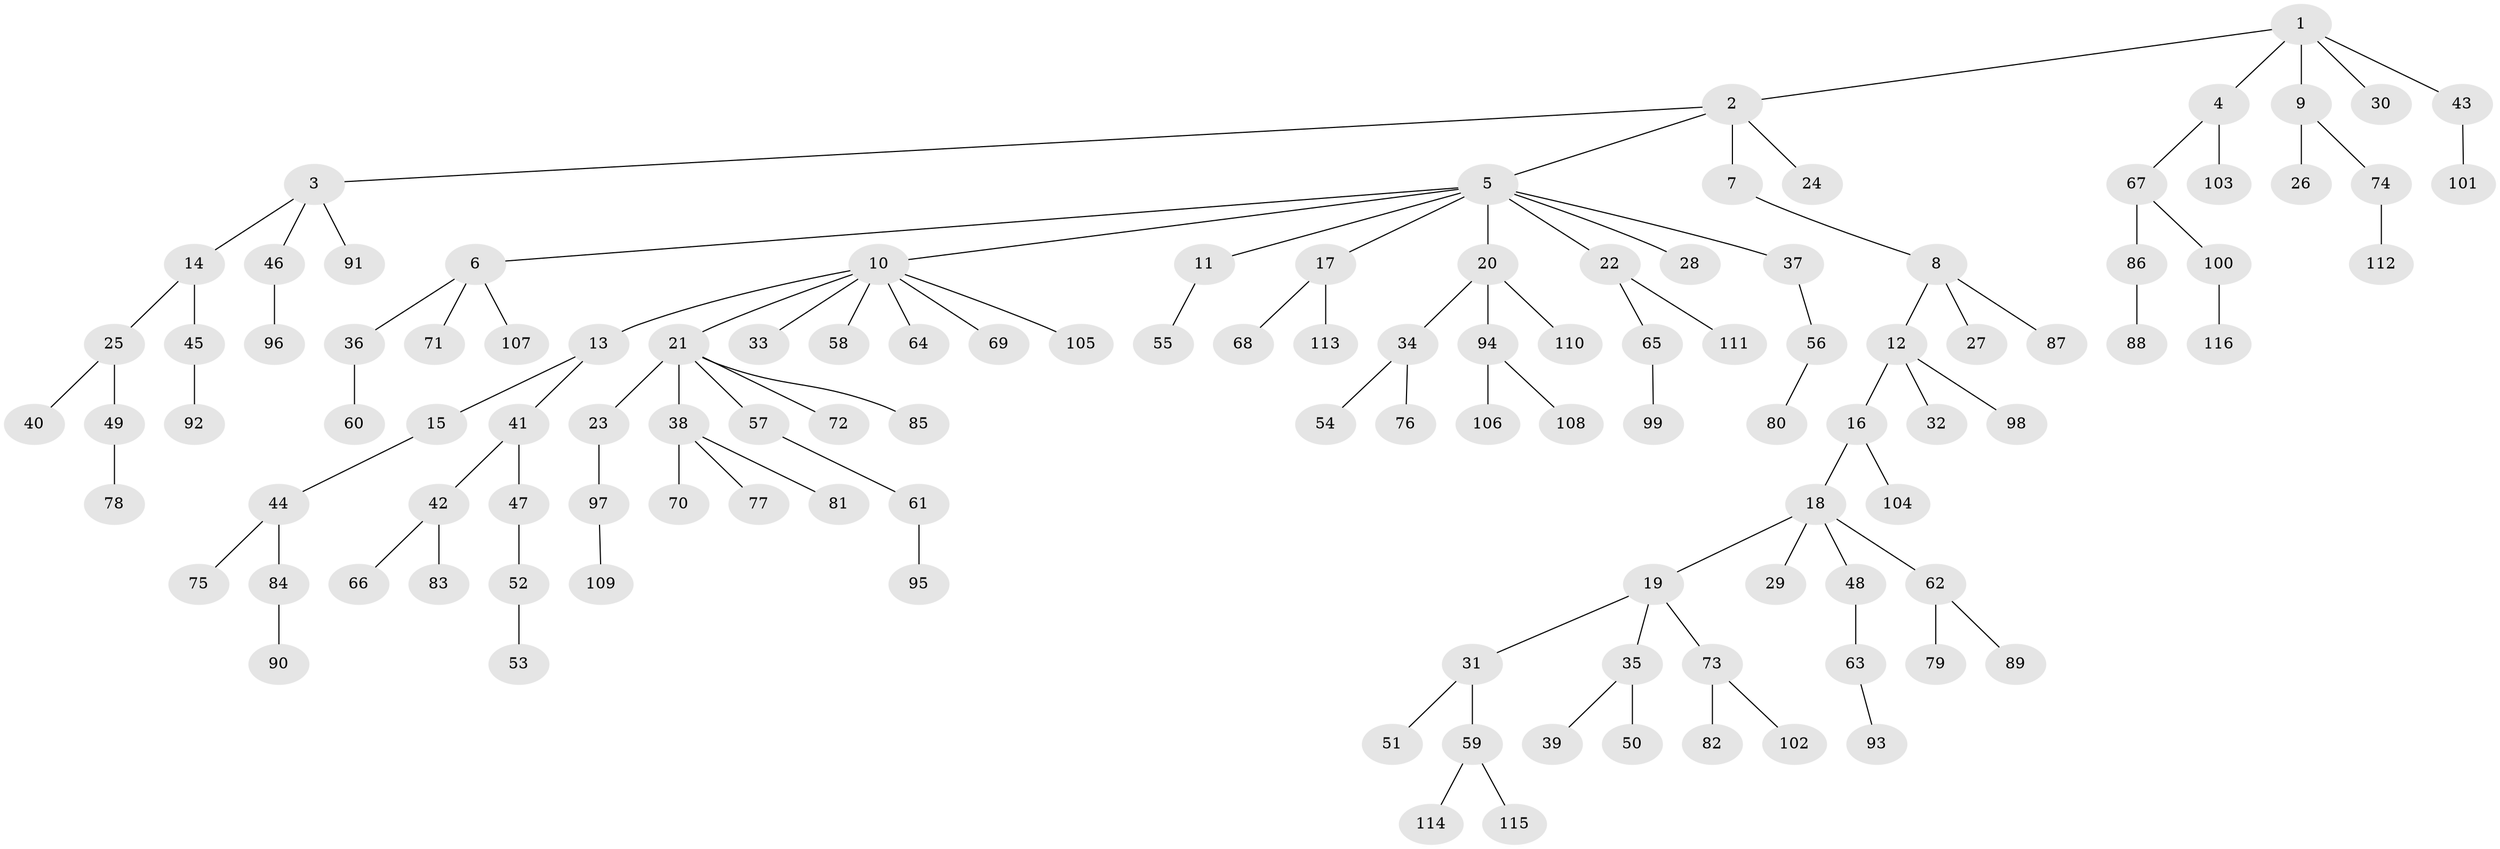 // Generated by graph-tools (version 1.1) at 2025/36/03/09/25 02:36:39]
// undirected, 116 vertices, 115 edges
graph export_dot {
graph [start="1"]
  node [color=gray90,style=filled];
  1;
  2;
  3;
  4;
  5;
  6;
  7;
  8;
  9;
  10;
  11;
  12;
  13;
  14;
  15;
  16;
  17;
  18;
  19;
  20;
  21;
  22;
  23;
  24;
  25;
  26;
  27;
  28;
  29;
  30;
  31;
  32;
  33;
  34;
  35;
  36;
  37;
  38;
  39;
  40;
  41;
  42;
  43;
  44;
  45;
  46;
  47;
  48;
  49;
  50;
  51;
  52;
  53;
  54;
  55;
  56;
  57;
  58;
  59;
  60;
  61;
  62;
  63;
  64;
  65;
  66;
  67;
  68;
  69;
  70;
  71;
  72;
  73;
  74;
  75;
  76;
  77;
  78;
  79;
  80;
  81;
  82;
  83;
  84;
  85;
  86;
  87;
  88;
  89;
  90;
  91;
  92;
  93;
  94;
  95;
  96;
  97;
  98;
  99;
  100;
  101;
  102;
  103;
  104;
  105;
  106;
  107;
  108;
  109;
  110;
  111;
  112;
  113;
  114;
  115;
  116;
  1 -- 2;
  1 -- 4;
  1 -- 9;
  1 -- 30;
  1 -- 43;
  2 -- 3;
  2 -- 5;
  2 -- 7;
  2 -- 24;
  3 -- 14;
  3 -- 46;
  3 -- 91;
  4 -- 67;
  4 -- 103;
  5 -- 6;
  5 -- 10;
  5 -- 11;
  5 -- 17;
  5 -- 20;
  5 -- 22;
  5 -- 28;
  5 -- 37;
  6 -- 36;
  6 -- 71;
  6 -- 107;
  7 -- 8;
  8 -- 12;
  8 -- 27;
  8 -- 87;
  9 -- 26;
  9 -- 74;
  10 -- 13;
  10 -- 21;
  10 -- 33;
  10 -- 58;
  10 -- 64;
  10 -- 69;
  10 -- 105;
  11 -- 55;
  12 -- 16;
  12 -- 32;
  12 -- 98;
  13 -- 15;
  13 -- 41;
  14 -- 25;
  14 -- 45;
  15 -- 44;
  16 -- 18;
  16 -- 104;
  17 -- 68;
  17 -- 113;
  18 -- 19;
  18 -- 29;
  18 -- 48;
  18 -- 62;
  19 -- 31;
  19 -- 35;
  19 -- 73;
  20 -- 34;
  20 -- 94;
  20 -- 110;
  21 -- 23;
  21 -- 38;
  21 -- 57;
  21 -- 72;
  21 -- 85;
  22 -- 65;
  22 -- 111;
  23 -- 97;
  25 -- 40;
  25 -- 49;
  31 -- 51;
  31 -- 59;
  34 -- 54;
  34 -- 76;
  35 -- 39;
  35 -- 50;
  36 -- 60;
  37 -- 56;
  38 -- 70;
  38 -- 77;
  38 -- 81;
  41 -- 42;
  41 -- 47;
  42 -- 66;
  42 -- 83;
  43 -- 101;
  44 -- 75;
  44 -- 84;
  45 -- 92;
  46 -- 96;
  47 -- 52;
  48 -- 63;
  49 -- 78;
  52 -- 53;
  56 -- 80;
  57 -- 61;
  59 -- 114;
  59 -- 115;
  61 -- 95;
  62 -- 79;
  62 -- 89;
  63 -- 93;
  65 -- 99;
  67 -- 86;
  67 -- 100;
  73 -- 82;
  73 -- 102;
  74 -- 112;
  84 -- 90;
  86 -- 88;
  94 -- 106;
  94 -- 108;
  97 -- 109;
  100 -- 116;
}

